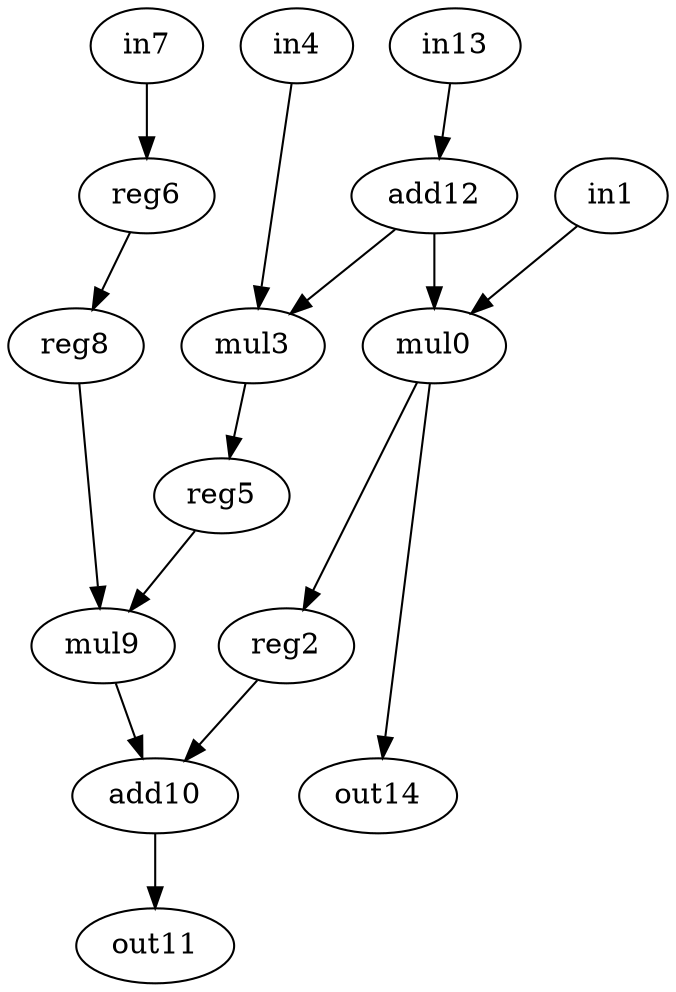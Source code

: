 digraph atax {
    0 [label = mul0 op = mul ] ;
    1 [label = in1 op = in ] ;
    2 [label = reg2 op = reg ]; 
    3 [label = mul3 op = mul ] ;
    4 [label = in4 op = in ] ;
    5 [label = reg5 op = reg ]; 
    6 [label = reg6 op = reg ] ;
    7 [label = in7 op = in ] ;
    8 [label = reg8 op = reg ]; 
    9 [label = mul9 op = mul ] ;
    10 [label = add10 op = add ]; 
    11 [label = out11 op = out ] ;
    12 [label = add12 op = addi value = 2 ] ;
    13 [label = in13 op = in ] ;
    14 [label = out14 op = out ] ;

    1 -> 0 [port = 0  weight = 0 ]; 
    12 -> 0 [port = 1  weight = 10 ]; 
    0 -> 2 [port = 0  weight = 0 ] ;
    4 -> 3 [port = 0  weight = 0 ] ;
    12 -> 3 [port = 1  weight = 0 ] ;
    3 -> 5 [port = 0  weight = 0 ] ;
    7 -> 6 [port = 0  weight = 0 ] ;
    6 -> 8 [port = 0  weight = 0 ] ;
    5 -> 9 [port = 0  weight = 0 ] ;
    8 -> 9 [port = 1  weight = 0 ] ;
    2 -> 10 [port = 0  weight = 0 ] ;
    9 -> 10 [port = 1  weight = 0 ] ;
    10 -> 11 [port = 0  weight = 0 ] ;
    13 -> 12 [port = 0  weight = 0 ] ;
    0 -> 14 [port = 0  weight = 0 ] ;
}